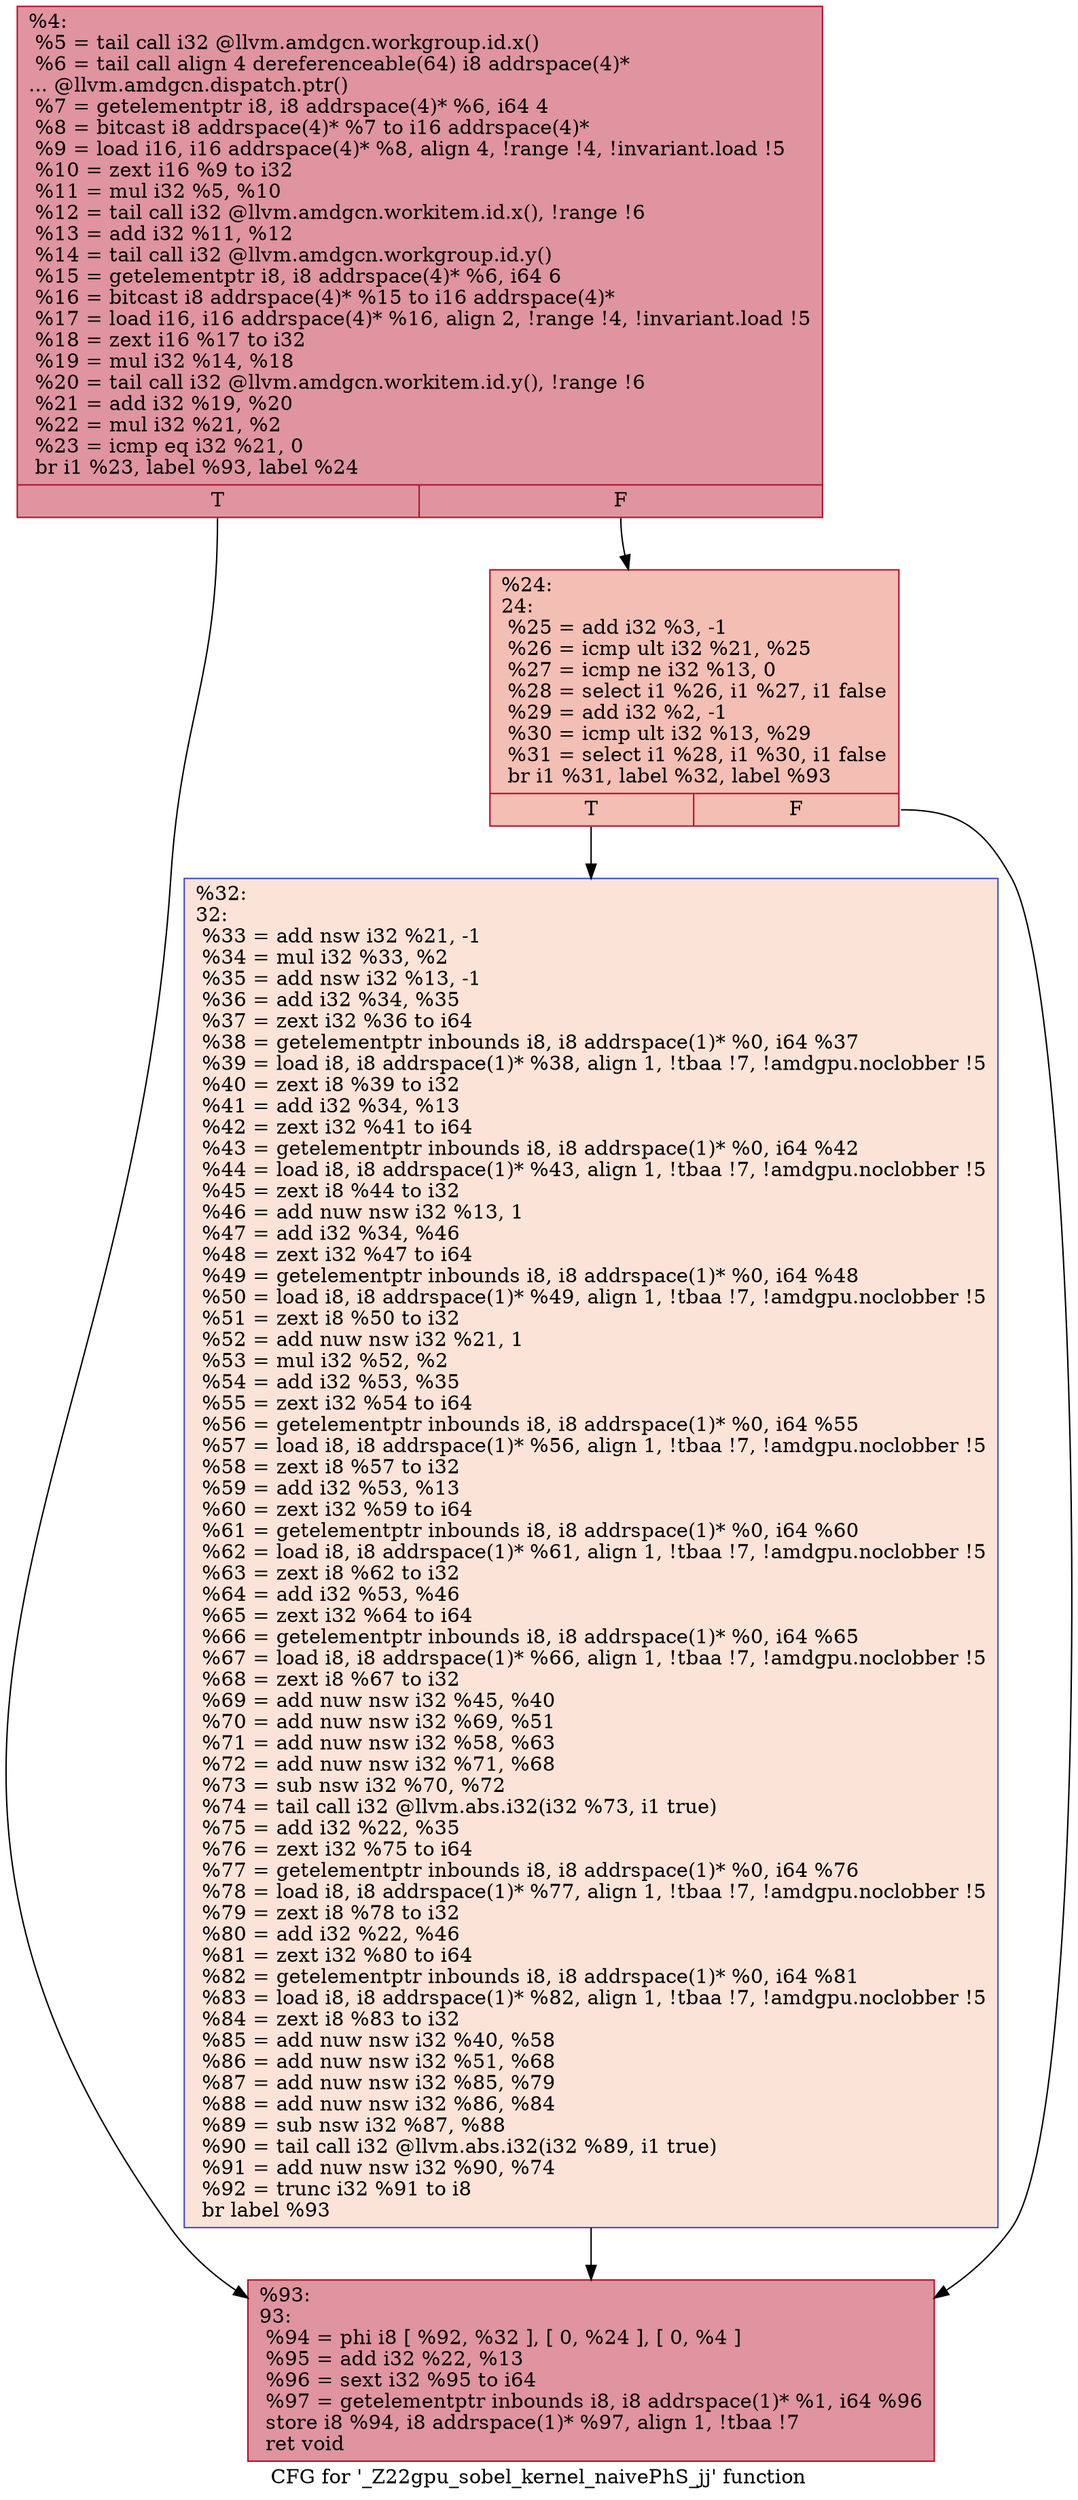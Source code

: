 digraph "CFG for '_Z22gpu_sobel_kernel_naivePhS_jj' function" {
	label="CFG for '_Z22gpu_sobel_kernel_naivePhS_jj' function";

	Node0x46ebdc0 [shape=record,color="#b70d28ff", style=filled, fillcolor="#b70d2870",label="{%4:\l  %5 = tail call i32 @llvm.amdgcn.workgroup.id.x()\l  %6 = tail call align 4 dereferenceable(64) i8 addrspace(4)*\l... @llvm.amdgcn.dispatch.ptr()\l  %7 = getelementptr i8, i8 addrspace(4)* %6, i64 4\l  %8 = bitcast i8 addrspace(4)* %7 to i16 addrspace(4)*\l  %9 = load i16, i16 addrspace(4)* %8, align 4, !range !4, !invariant.load !5\l  %10 = zext i16 %9 to i32\l  %11 = mul i32 %5, %10\l  %12 = tail call i32 @llvm.amdgcn.workitem.id.x(), !range !6\l  %13 = add i32 %11, %12\l  %14 = tail call i32 @llvm.amdgcn.workgroup.id.y()\l  %15 = getelementptr i8, i8 addrspace(4)* %6, i64 6\l  %16 = bitcast i8 addrspace(4)* %15 to i16 addrspace(4)*\l  %17 = load i16, i16 addrspace(4)* %16, align 2, !range !4, !invariant.load !5\l  %18 = zext i16 %17 to i32\l  %19 = mul i32 %14, %18\l  %20 = tail call i32 @llvm.amdgcn.workitem.id.y(), !range !6\l  %21 = add i32 %19, %20\l  %22 = mul i32 %21, %2\l  %23 = icmp eq i32 %21, 0\l  br i1 %23, label %93, label %24\l|{<s0>T|<s1>F}}"];
	Node0x46ebdc0:s0 -> Node0x46ef7f0;
	Node0x46ebdc0:s1 -> Node0x46ef880;
	Node0x46ef880 [shape=record,color="#b70d28ff", style=filled, fillcolor="#e36c5570",label="{%24:\l24:                                               \l  %25 = add i32 %3, -1\l  %26 = icmp ult i32 %21, %25\l  %27 = icmp ne i32 %13, 0\l  %28 = select i1 %26, i1 %27, i1 false\l  %29 = add i32 %2, -1\l  %30 = icmp ult i32 %13, %29\l  %31 = select i1 %28, i1 %30, i1 false\l  br i1 %31, label %32, label %93\l|{<s0>T|<s1>F}}"];
	Node0x46ef880:s0 -> Node0x46efe50;
	Node0x46ef880:s1 -> Node0x46ef7f0;
	Node0x46efe50 [shape=record,color="#3d50c3ff", style=filled, fillcolor="#f6bfa670",label="{%32:\l32:                                               \l  %33 = add nsw i32 %21, -1\l  %34 = mul i32 %33, %2\l  %35 = add nsw i32 %13, -1\l  %36 = add i32 %34, %35\l  %37 = zext i32 %36 to i64\l  %38 = getelementptr inbounds i8, i8 addrspace(1)* %0, i64 %37\l  %39 = load i8, i8 addrspace(1)* %38, align 1, !tbaa !7, !amdgpu.noclobber !5\l  %40 = zext i8 %39 to i32\l  %41 = add i32 %34, %13\l  %42 = zext i32 %41 to i64\l  %43 = getelementptr inbounds i8, i8 addrspace(1)* %0, i64 %42\l  %44 = load i8, i8 addrspace(1)* %43, align 1, !tbaa !7, !amdgpu.noclobber !5\l  %45 = zext i8 %44 to i32\l  %46 = add nuw nsw i32 %13, 1\l  %47 = add i32 %34, %46\l  %48 = zext i32 %47 to i64\l  %49 = getelementptr inbounds i8, i8 addrspace(1)* %0, i64 %48\l  %50 = load i8, i8 addrspace(1)* %49, align 1, !tbaa !7, !amdgpu.noclobber !5\l  %51 = zext i8 %50 to i32\l  %52 = add nuw nsw i32 %21, 1\l  %53 = mul i32 %52, %2\l  %54 = add i32 %53, %35\l  %55 = zext i32 %54 to i64\l  %56 = getelementptr inbounds i8, i8 addrspace(1)* %0, i64 %55\l  %57 = load i8, i8 addrspace(1)* %56, align 1, !tbaa !7, !amdgpu.noclobber !5\l  %58 = zext i8 %57 to i32\l  %59 = add i32 %53, %13\l  %60 = zext i32 %59 to i64\l  %61 = getelementptr inbounds i8, i8 addrspace(1)* %0, i64 %60\l  %62 = load i8, i8 addrspace(1)* %61, align 1, !tbaa !7, !amdgpu.noclobber !5\l  %63 = zext i8 %62 to i32\l  %64 = add i32 %53, %46\l  %65 = zext i32 %64 to i64\l  %66 = getelementptr inbounds i8, i8 addrspace(1)* %0, i64 %65\l  %67 = load i8, i8 addrspace(1)* %66, align 1, !tbaa !7, !amdgpu.noclobber !5\l  %68 = zext i8 %67 to i32\l  %69 = add nuw nsw i32 %45, %40\l  %70 = add nuw nsw i32 %69, %51\l  %71 = add nuw nsw i32 %58, %63\l  %72 = add nuw nsw i32 %71, %68\l  %73 = sub nsw i32 %70, %72\l  %74 = tail call i32 @llvm.abs.i32(i32 %73, i1 true)\l  %75 = add i32 %22, %35\l  %76 = zext i32 %75 to i64\l  %77 = getelementptr inbounds i8, i8 addrspace(1)* %0, i64 %76\l  %78 = load i8, i8 addrspace(1)* %77, align 1, !tbaa !7, !amdgpu.noclobber !5\l  %79 = zext i8 %78 to i32\l  %80 = add i32 %22, %46\l  %81 = zext i32 %80 to i64\l  %82 = getelementptr inbounds i8, i8 addrspace(1)* %0, i64 %81\l  %83 = load i8, i8 addrspace(1)* %82, align 1, !tbaa !7, !amdgpu.noclobber !5\l  %84 = zext i8 %83 to i32\l  %85 = add nuw nsw i32 %40, %58\l  %86 = add nuw nsw i32 %51, %68\l  %87 = add nuw nsw i32 %85, %79\l  %88 = add nuw nsw i32 %86, %84\l  %89 = sub nsw i32 %87, %88\l  %90 = tail call i32 @llvm.abs.i32(i32 %89, i1 true)\l  %91 = add nuw nsw i32 %90, %74\l  %92 = trunc i32 %91 to i8\l  br label %93\l}"];
	Node0x46efe50 -> Node0x46ef7f0;
	Node0x46ef7f0 [shape=record,color="#b70d28ff", style=filled, fillcolor="#b70d2870",label="{%93:\l93:                                               \l  %94 = phi i8 [ %92, %32 ], [ 0, %24 ], [ 0, %4 ]\l  %95 = add i32 %22, %13\l  %96 = sext i32 %95 to i64\l  %97 = getelementptr inbounds i8, i8 addrspace(1)* %1, i64 %96\l  store i8 %94, i8 addrspace(1)* %97, align 1, !tbaa !7\l  ret void\l}"];
}
